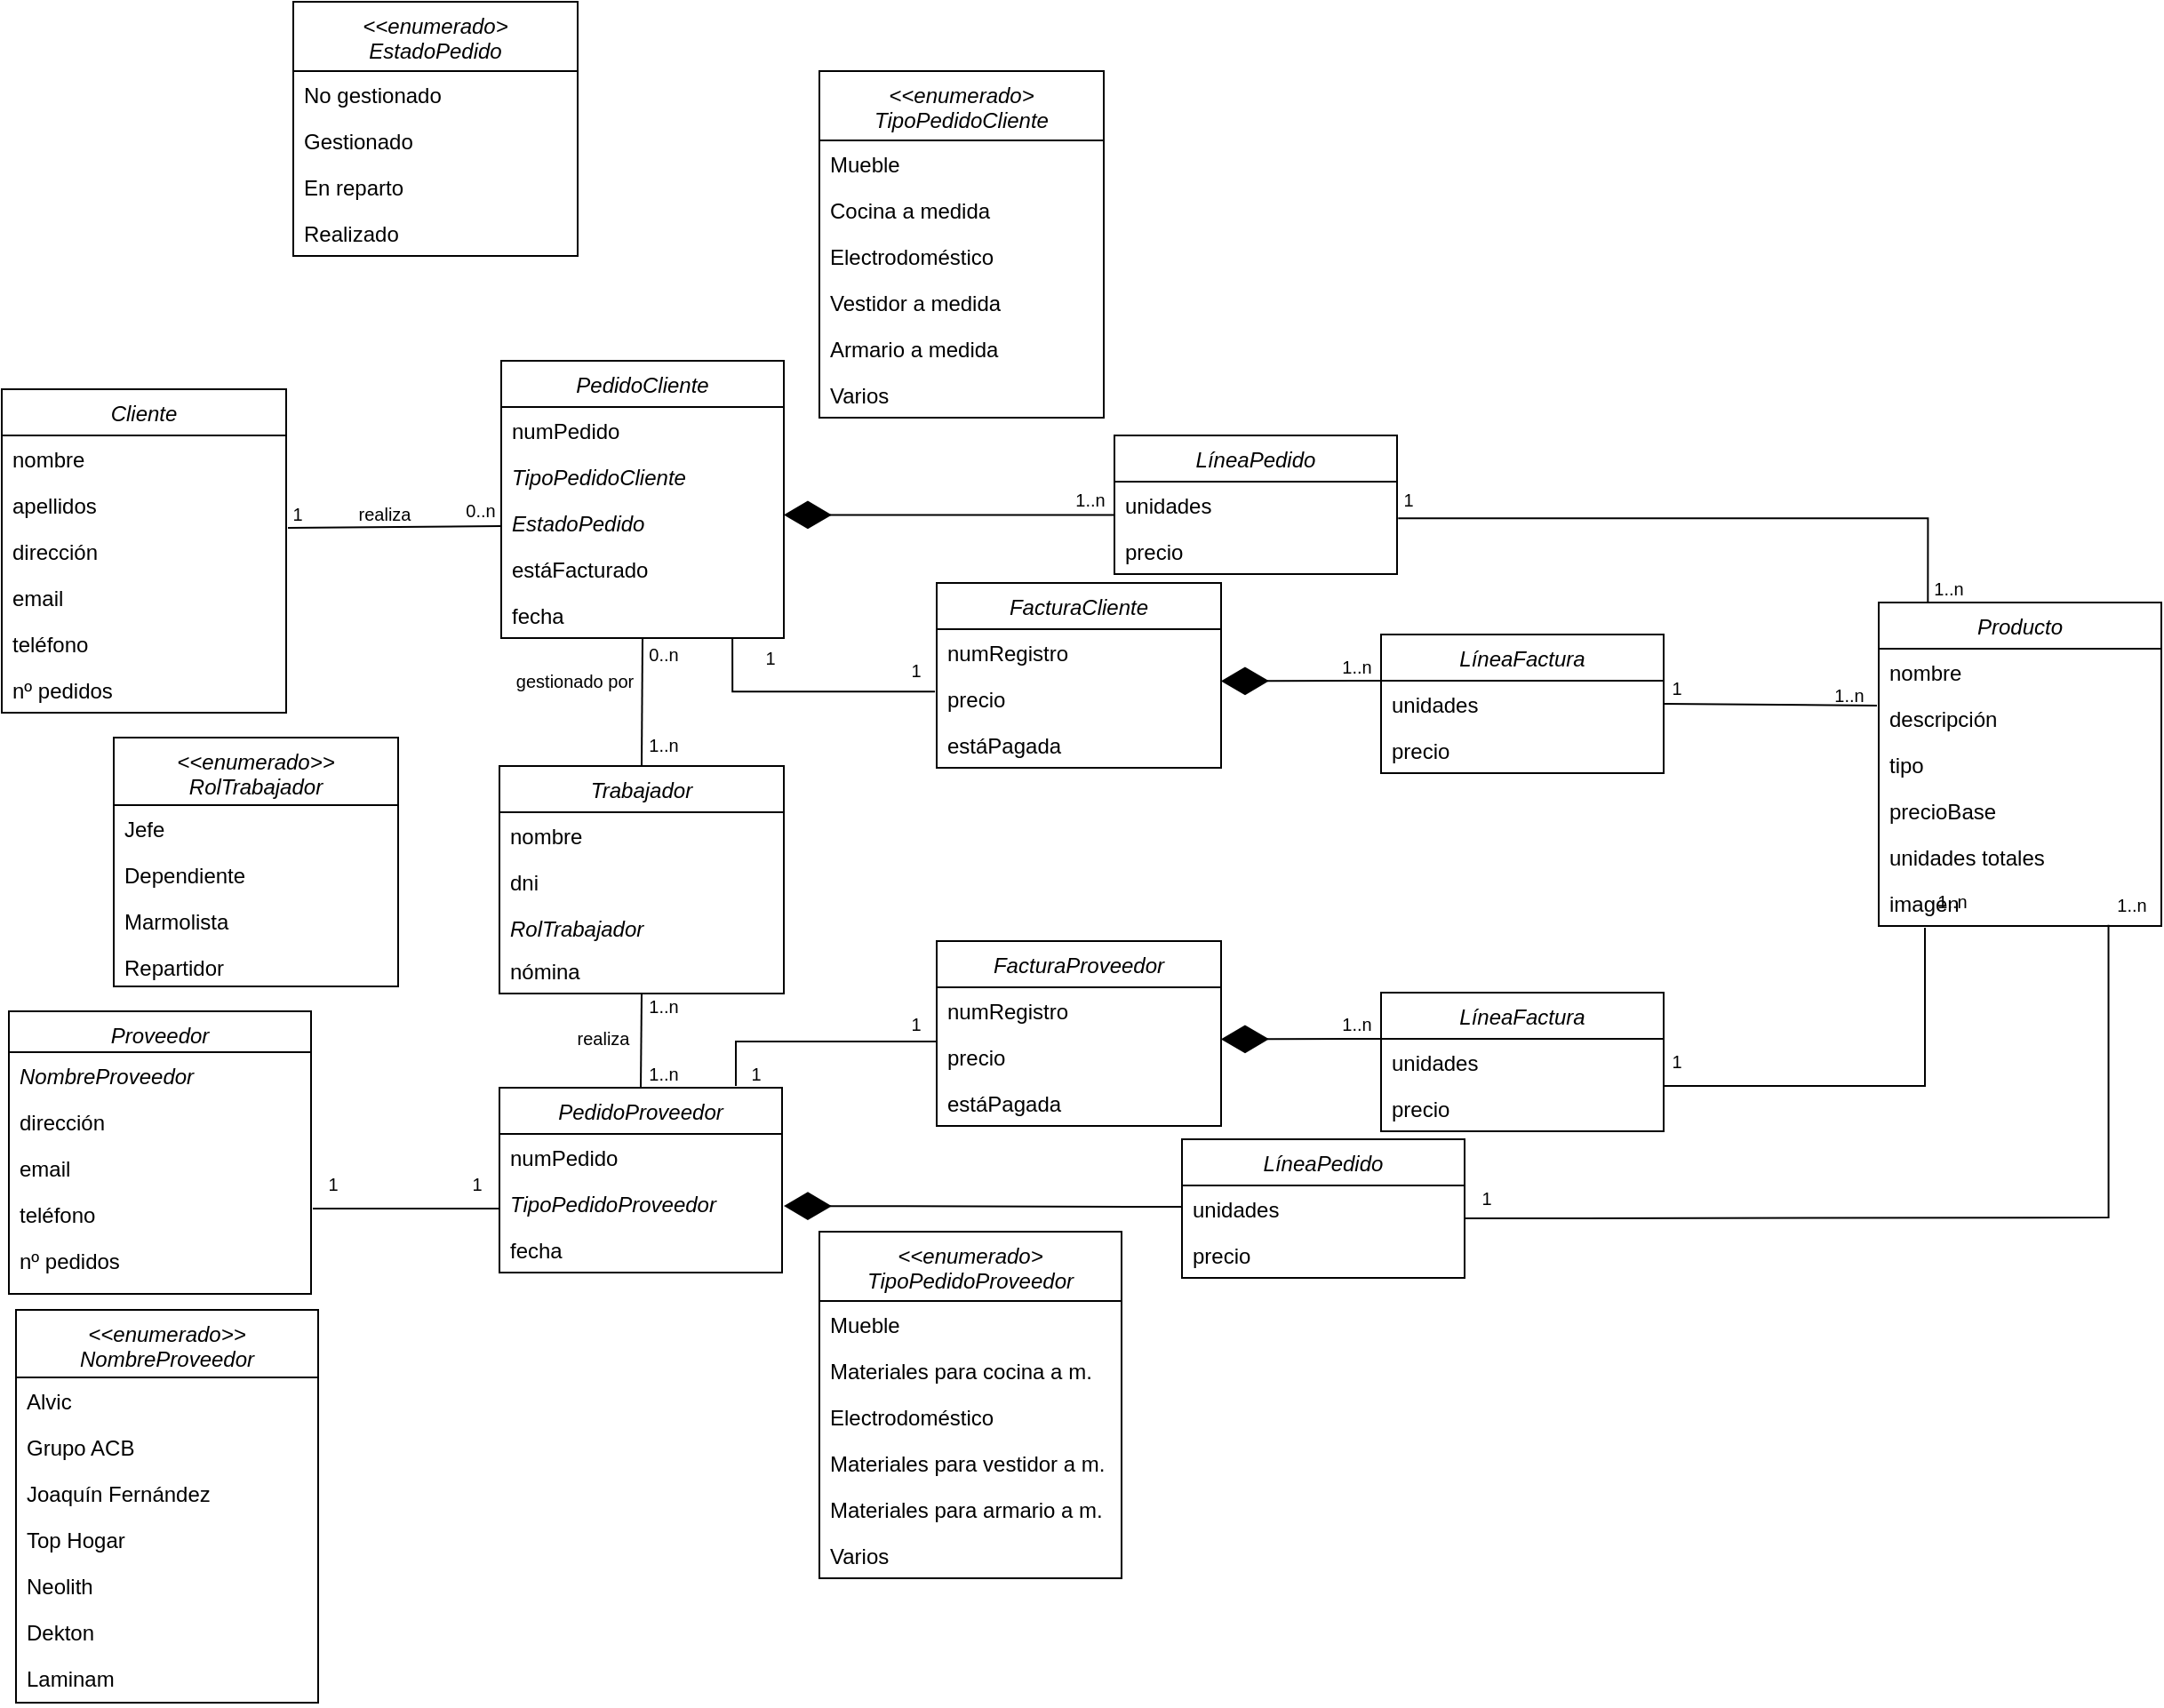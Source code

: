 <mxfile version="24.8.9">
  <diagram id="C5RBs43oDa-KdzZeNtuy" name="Page-1">
    <mxGraphModel dx="797" dy="457" grid="0" gridSize="10" guides="1" tooltips="1" connect="1" arrows="1" fold="1" page="1" pageScale="1" pageWidth="2339" pageHeight="3300" math="0" shadow="0">
      <root>
        <mxCell id="WIyWlLk6GJQsqaUBKTNV-0" />
        <mxCell id="WIyWlLk6GJQsqaUBKTNV-1" parent="WIyWlLk6GJQsqaUBKTNV-0" />
        <mxCell id="Zc7LtvLAhaPvfA3Tac1Y-100" value="Cliente" style="swimlane;fontStyle=2;align=center;verticalAlign=top;childLayout=stackLayout;horizontal=1;startSize=26;horizontalStack=0;resizeParent=1;resizeLast=0;collapsible=1;marginBottom=0;rounded=0;shadow=0;strokeWidth=1;" parent="WIyWlLk6GJQsqaUBKTNV-1" vertex="1">
          <mxGeometry x="114" y="1369" width="160" height="182" as="geometry">
            <mxRectangle x="230" y="140" width="160" height="26" as="alternateBounds" />
          </mxGeometry>
        </mxCell>
        <mxCell id="Zc7LtvLAhaPvfA3Tac1Y-101" value="nombre" style="text;align=left;verticalAlign=top;spacingLeft=4;spacingRight=4;overflow=hidden;rotatable=0;points=[[0,0.5],[1,0.5]];portConstraint=eastwest;" parent="Zc7LtvLAhaPvfA3Tac1Y-100" vertex="1">
          <mxGeometry y="26" width="160" height="26" as="geometry" />
        </mxCell>
        <mxCell id="Zc7LtvLAhaPvfA3Tac1Y-157" value="apellidos" style="text;align=left;verticalAlign=top;spacingLeft=4;spacingRight=4;overflow=hidden;rotatable=0;points=[[0,0.5],[1,0.5]];portConstraint=eastwest;" parent="Zc7LtvLAhaPvfA3Tac1Y-100" vertex="1">
          <mxGeometry y="52" width="160" height="26" as="geometry" />
        </mxCell>
        <mxCell id="Zc7LtvLAhaPvfA3Tac1Y-145" value="dirección" style="text;align=left;verticalAlign=top;spacingLeft=4;spacingRight=4;overflow=hidden;rotatable=0;points=[[0,0.5],[1,0.5]];portConstraint=eastwest;rounded=0;shadow=0;html=0;" parent="Zc7LtvLAhaPvfA3Tac1Y-100" vertex="1">
          <mxGeometry y="78" width="160" height="26" as="geometry" />
        </mxCell>
        <mxCell id="Zc7LtvLAhaPvfA3Tac1Y-103" value="email" style="text;align=left;verticalAlign=top;spacingLeft=4;spacingRight=4;overflow=hidden;rotatable=0;points=[[0,0.5],[1,0.5]];portConstraint=eastwest;rounded=0;shadow=0;html=0;" parent="Zc7LtvLAhaPvfA3Tac1Y-100" vertex="1">
          <mxGeometry y="104" width="160" height="26" as="geometry" />
        </mxCell>
        <mxCell id="Zc7LtvLAhaPvfA3Tac1Y-102" value="teléfono" style="text;align=left;verticalAlign=top;spacingLeft=4;spacingRight=4;overflow=hidden;rotatable=0;points=[[0,0.5],[1,0.5]];portConstraint=eastwest;rounded=0;shadow=0;html=0;" parent="Zc7LtvLAhaPvfA3Tac1Y-100" vertex="1">
          <mxGeometry y="130" width="160" height="26" as="geometry" />
        </mxCell>
        <mxCell id="METaZIMqNED_As81fcRy-9" value="nº pedidos&#xa;" style="text;align=left;verticalAlign=top;spacingLeft=4;spacingRight=4;overflow=hidden;rotatable=0;points=[[0,0.5],[1,0.5]];portConstraint=eastwest;rounded=0;shadow=0;html=0;" parent="Zc7LtvLAhaPvfA3Tac1Y-100" vertex="1">
          <mxGeometry y="156" width="160" height="26" as="geometry" />
        </mxCell>
        <mxCell id="Zc7LtvLAhaPvfA3Tac1Y-105" value="PedidoCliente" style="swimlane;fontStyle=2;align=center;verticalAlign=top;childLayout=stackLayout;horizontal=1;startSize=26;horizontalStack=0;resizeParent=1;resizeLast=0;collapsible=1;marginBottom=0;rounded=0;shadow=0;strokeWidth=1;" parent="WIyWlLk6GJQsqaUBKTNV-1" vertex="1">
          <mxGeometry x="395" y="1353" width="159" height="156" as="geometry">
            <mxRectangle x="230" y="140" width="160" height="26" as="alternateBounds" />
          </mxGeometry>
        </mxCell>
        <mxCell id="Zc7LtvLAhaPvfA3Tac1Y-106" value="numPedido" style="text;align=left;verticalAlign=top;spacingLeft=4;spacingRight=4;overflow=hidden;rotatable=0;points=[[0,0.5],[1,0.5]];portConstraint=eastwest;" parent="Zc7LtvLAhaPvfA3Tac1Y-105" vertex="1">
          <mxGeometry y="26" width="159" height="26" as="geometry" />
        </mxCell>
        <mxCell id="Zc7LtvLAhaPvfA3Tac1Y-107" value="TipoPedidoCliente" style="text;align=left;verticalAlign=top;spacingLeft=4;spacingRight=4;overflow=hidden;rotatable=0;points=[[0,0.5],[1,0.5]];portConstraint=eastwest;rounded=0;shadow=0;html=0;fontStyle=2" parent="Zc7LtvLAhaPvfA3Tac1Y-105" vertex="1">
          <mxGeometry y="52" width="159" height="26" as="geometry" />
        </mxCell>
        <mxCell id="fRsCHCYjM_4Jk4KL_tvU-51" value="EstadoPedido" style="text;align=left;verticalAlign=top;spacingLeft=4;spacingRight=4;overflow=hidden;rotatable=0;points=[[0,0.5],[1,0.5]];portConstraint=eastwest;fontStyle=2" parent="Zc7LtvLAhaPvfA3Tac1Y-105" vertex="1">
          <mxGeometry y="78" width="159" height="26" as="geometry" />
        </mxCell>
        <mxCell id="G87mReXQm6-z_Ahk06v8-2" value="estáFacturado" style="text;align=left;verticalAlign=top;spacingLeft=4;spacingRight=4;overflow=hidden;rotatable=0;points=[[0,0.5],[1,0.5]];portConstraint=eastwest;fontStyle=0" vertex="1" parent="Zc7LtvLAhaPvfA3Tac1Y-105">
          <mxGeometry y="104" width="159" height="26" as="geometry" />
        </mxCell>
        <mxCell id="Zc7LtvLAhaPvfA3Tac1Y-108" value="fecha" style="text;align=left;verticalAlign=top;spacingLeft=4;spacingRight=4;overflow=hidden;rotatable=0;points=[[0,0.5],[1,0.5]];portConstraint=eastwest;rounded=0;shadow=0;html=0;" parent="Zc7LtvLAhaPvfA3Tac1Y-105" vertex="1">
          <mxGeometry y="130" width="159" height="26" as="geometry" />
        </mxCell>
        <mxCell id="Zc7LtvLAhaPvfA3Tac1Y-111" value="&lt;font style=&quot;font-size: 10px;&quot;&gt;1&lt;/font&gt;" style="text;html=1;align=center;verticalAlign=middle;resizable=0;points=[];autosize=1;strokeColor=none;fillColor=none;fontSize=16;" parent="WIyWlLk6GJQsqaUBKTNV-1" vertex="1">
          <mxGeometry x="268" y="1421" width="24" height="31" as="geometry" />
        </mxCell>
        <mxCell id="Zc7LtvLAhaPvfA3Tac1Y-113" value="&lt;font style=&quot;font-size: 10px;&quot;&gt;realiza&lt;/font&gt;" style="text;html=1;align=center;verticalAlign=middle;resizable=0;points=[];autosize=1;strokeColor=none;fillColor=none;fontSize=16;" parent="WIyWlLk6GJQsqaUBKTNV-1" vertex="1">
          <mxGeometry x="305" y="1421" width="47" height="31" as="geometry" />
        </mxCell>
        <mxCell id="Zc7LtvLAhaPvfA3Tac1Y-116" value="Trabajador" style="swimlane;fontStyle=2;align=center;verticalAlign=top;childLayout=stackLayout;horizontal=1;startSize=26;horizontalStack=0;resizeParent=1;resizeLast=0;collapsible=1;marginBottom=0;rounded=0;shadow=0;strokeWidth=1;" parent="WIyWlLk6GJQsqaUBKTNV-1" vertex="1">
          <mxGeometry x="394" y="1581" width="160" height="128" as="geometry">
            <mxRectangle x="230" y="140" width="160" height="26" as="alternateBounds" />
          </mxGeometry>
        </mxCell>
        <mxCell id="Zc7LtvLAhaPvfA3Tac1Y-174" value="nombre" style="text;align=left;verticalAlign=top;spacingLeft=4;spacingRight=4;overflow=hidden;rotatable=0;points=[[0,0.5],[1,0.5]];portConstraint=eastwest;rounded=0;shadow=0;html=0;" parent="Zc7LtvLAhaPvfA3Tac1Y-116" vertex="1">
          <mxGeometry y="26" width="160" height="26" as="geometry" />
        </mxCell>
        <mxCell id="Zc7LtvLAhaPvfA3Tac1Y-173" value="dni" style="text;align=left;verticalAlign=top;spacingLeft=4;spacingRight=4;overflow=hidden;rotatable=0;points=[[0,0.5],[1,0.5]];portConstraint=eastwest;rounded=0;shadow=0;html=0;" parent="Zc7LtvLAhaPvfA3Tac1Y-116" vertex="1">
          <mxGeometry y="52" width="160" height="26" as="geometry" />
        </mxCell>
        <mxCell id="Zc7LtvLAhaPvfA3Tac1Y-117" value="RolTrabajador" style="text;align=left;verticalAlign=top;spacingLeft=4;spacingRight=4;overflow=hidden;rotatable=0;points=[[0,0.5],[1,0.5]];portConstraint=eastwest;fontStyle=2" parent="Zc7LtvLAhaPvfA3Tac1Y-116" vertex="1">
          <mxGeometry y="78" width="160" height="24" as="geometry" />
        </mxCell>
        <mxCell id="Zc7LtvLAhaPvfA3Tac1Y-172" value="nómina" style="text;align=left;verticalAlign=top;spacingLeft=4;spacingRight=4;overflow=hidden;rotatable=0;points=[[0,0.5],[1,0.5]];portConstraint=eastwest;rounded=0;shadow=0;html=0;" parent="Zc7LtvLAhaPvfA3Tac1Y-116" vertex="1">
          <mxGeometry y="102" width="160" height="26" as="geometry" />
        </mxCell>
        <mxCell id="Zc7LtvLAhaPvfA3Tac1Y-122" value="0..n" style="text;html=1;align=center;verticalAlign=middle;resizable=0;points=[];autosize=1;strokeColor=none;fillColor=none;fontSize=10;" parent="WIyWlLk6GJQsqaUBKTNV-1" vertex="1">
          <mxGeometry x="468" y="1505.5" width="35" height="24" as="geometry" />
        </mxCell>
        <mxCell id="Zc7LtvLAhaPvfA3Tac1Y-123" value="&lt;font style=&quot;font-size: 10px;&quot;&gt;1..n&lt;/font&gt;" style="text;html=1;align=center;verticalAlign=middle;resizable=0;points=[];autosize=1;strokeColor=none;fillColor=none;fontSize=16;" parent="WIyWlLk6GJQsqaUBKTNV-1" vertex="1">
          <mxGeometry x="468" y="1551" width="35" height="31" as="geometry" />
        </mxCell>
        <mxCell id="Zc7LtvLAhaPvfA3Tac1Y-125" value="&lt;font style=&quot;font-size: 10px;&quot;&gt;gestionado por&lt;/font&gt;" style="text;html=1;align=center;verticalAlign=middle;resizable=0;points=[];autosize=1;strokeColor=none;fillColor=none;fontSize=16;" parent="WIyWlLk6GJQsqaUBKTNV-1" vertex="1">
          <mxGeometry x="394" y="1515" width="84" height="31" as="geometry" />
        </mxCell>
        <mxCell id="Zc7LtvLAhaPvfA3Tac1Y-128" value="FacturaCliente" style="swimlane;fontStyle=2;align=center;verticalAlign=top;childLayout=stackLayout;horizontal=1;startSize=26;horizontalStack=0;resizeParent=1;resizeLast=0;collapsible=1;marginBottom=0;rounded=0;shadow=0;strokeWidth=1;" parent="WIyWlLk6GJQsqaUBKTNV-1" vertex="1">
          <mxGeometry x="640" y="1478" width="160" height="104" as="geometry">
            <mxRectangle x="230" y="140" width="160" height="26" as="alternateBounds" />
          </mxGeometry>
        </mxCell>
        <mxCell id="Zc7LtvLAhaPvfA3Tac1Y-129" value="numRegistro" style="text;align=left;verticalAlign=top;spacingLeft=4;spacingRight=4;overflow=hidden;rotatable=0;points=[[0,0.5],[1,0.5]];portConstraint=eastwest;" parent="Zc7LtvLAhaPvfA3Tac1Y-128" vertex="1">
          <mxGeometry y="26" width="160" height="26" as="geometry" />
        </mxCell>
        <mxCell id="Zc7LtvLAhaPvfA3Tac1Y-131" value="precio" style="text;align=left;verticalAlign=top;spacingLeft=4;spacingRight=4;overflow=hidden;rotatable=0;points=[[0,0.5],[1,0.5]];portConstraint=eastwest;rounded=0;shadow=0;html=0;" parent="Zc7LtvLAhaPvfA3Tac1Y-128" vertex="1">
          <mxGeometry y="52" width="160" height="26" as="geometry" />
        </mxCell>
        <mxCell id="Zc7LtvLAhaPvfA3Tac1Y-147" value="estáPagada" style="text;align=left;verticalAlign=top;spacingLeft=4;spacingRight=4;overflow=hidden;rotatable=0;points=[[0,0.5],[1,0.5]];portConstraint=eastwest;rounded=0;shadow=0;html=0;" parent="Zc7LtvLAhaPvfA3Tac1Y-128" vertex="1">
          <mxGeometry y="78" width="160" height="26" as="geometry" />
        </mxCell>
        <mxCell id="Zc7LtvLAhaPvfA3Tac1Y-134" value="&lt;&lt;enumerado&gt;&#xa;TipoPedidoCliente" style="swimlane;fontStyle=2;align=center;verticalAlign=top;childLayout=stackLayout;horizontal=1;startSize=39;horizontalStack=0;resizeParent=1;resizeLast=0;collapsible=1;marginBottom=0;rounded=0;shadow=0;strokeWidth=1;" parent="WIyWlLk6GJQsqaUBKTNV-1" vertex="1">
          <mxGeometry x="574" y="1190" width="160" height="195" as="geometry">
            <mxRectangle x="230" y="140" width="160" height="26" as="alternateBounds" />
          </mxGeometry>
        </mxCell>
        <mxCell id="Zc7LtvLAhaPvfA3Tac1Y-135" value="Mueble" style="text;align=left;verticalAlign=top;spacingLeft=4;spacingRight=4;overflow=hidden;rotatable=0;points=[[0,0.5],[1,0.5]];portConstraint=eastwest;" parent="Zc7LtvLAhaPvfA3Tac1Y-134" vertex="1">
          <mxGeometry y="39" width="160" height="26" as="geometry" />
        </mxCell>
        <mxCell id="Zc7LtvLAhaPvfA3Tac1Y-136" value="Cocina a medida" style="text;align=left;verticalAlign=top;spacingLeft=4;spacingRight=4;overflow=hidden;rotatable=0;points=[[0,0.5],[1,0.5]];portConstraint=eastwest;rounded=0;shadow=0;html=0;" parent="Zc7LtvLAhaPvfA3Tac1Y-134" vertex="1">
          <mxGeometry y="65" width="160" height="26" as="geometry" />
        </mxCell>
        <mxCell id="Zc7LtvLAhaPvfA3Tac1Y-137" value="Electrodoméstico" style="text;align=left;verticalAlign=top;spacingLeft=4;spacingRight=4;overflow=hidden;rotatable=0;points=[[0,0.5],[1,0.5]];portConstraint=eastwest;rounded=0;shadow=0;html=0;" parent="Zc7LtvLAhaPvfA3Tac1Y-134" vertex="1">
          <mxGeometry y="91" width="160" height="26" as="geometry" />
        </mxCell>
        <mxCell id="Zc7LtvLAhaPvfA3Tac1Y-144" value="Vestidor a medida" style="text;align=left;verticalAlign=top;spacingLeft=4;spacingRight=4;overflow=hidden;rotatable=0;points=[[0,0.5],[1,0.5]];portConstraint=eastwest;rounded=0;shadow=0;html=0;" parent="Zc7LtvLAhaPvfA3Tac1Y-134" vertex="1">
          <mxGeometry y="117" width="160" height="26" as="geometry" />
        </mxCell>
        <mxCell id="METaZIMqNED_As81fcRy-10" value="Armario a medida" style="text;align=left;verticalAlign=top;spacingLeft=4;spacingRight=4;overflow=hidden;rotatable=0;points=[[0,0.5],[1,0.5]];portConstraint=eastwest;rounded=0;shadow=0;html=0;" parent="Zc7LtvLAhaPvfA3Tac1Y-134" vertex="1">
          <mxGeometry y="143" width="160" height="26" as="geometry" />
        </mxCell>
        <mxCell id="METaZIMqNED_As81fcRy-11" value="Varios" style="text;align=left;verticalAlign=top;spacingLeft=4;spacingRight=4;overflow=hidden;rotatable=0;points=[[0,0.5],[1,0.5]];portConstraint=eastwest;rounded=0;shadow=0;html=0;" parent="Zc7LtvLAhaPvfA3Tac1Y-134" vertex="1">
          <mxGeometry y="169" width="160" height="26" as="geometry" />
        </mxCell>
        <mxCell id="Zc7LtvLAhaPvfA3Tac1Y-148" value="" style="endArrow=none;html=1;rounded=0;fontSize=12;startSize=8;endSize=8;curved=1;entryX=0.915;entryY=0.895;entryDx=0;entryDy=0;entryPerimeter=0;" parent="WIyWlLk6GJQsqaUBKTNV-1" edge="1">
          <mxGeometry width="50" height="50" relative="1" as="geometry">
            <mxPoint x="275" y="1447" as="sourcePoint" />
            <mxPoint x="395.025" y="1445.98" as="targetPoint" />
          </mxGeometry>
        </mxCell>
        <mxCell id="Zc7LtvLAhaPvfA3Tac1Y-150" value="" style="endArrow=none;html=1;rounded=0;fontSize=12;startSize=8;endSize=8;curved=1;entryX=0.5;entryY=1;entryDx=0;entryDy=0;exitX=0.5;exitY=0;exitDx=0;exitDy=0;" parent="WIyWlLk6GJQsqaUBKTNV-1" source="Zc7LtvLAhaPvfA3Tac1Y-116" target="Zc7LtvLAhaPvfA3Tac1Y-105" edge="1">
          <mxGeometry width="50" height="50" relative="1" as="geometry">
            <mxPoint x="397" y="1551" as="sourcePoint" />
            <mxPoint x="457" y="1507" as="targetPoint" />
          </mxGeometry>
        </mxCell>
        <mxCell id="Zc7LtvLAhaPvfA3Tac1Y-151" value="" style="endArrow=diamondThin;endFill=1;endSize=24;html=1;rounded=0;fontSize=12;curved=1;" parent="WIyWlLk6GJQsqaUBKTNV-1" edge="1">
          <mxGeometry width="160" relative="1" as="geometry">
            <mxPoint x="740" y="1439.69" as="sourcePoint" />
            <mxPoint x="554" y="1439.69" as="targetPoint" />
          </mxGeometry>
        </mxCell>
        <mxCell id="Zc7LtvLAhaPvfA3Tac1Y-152" value="LíneaPedido" style="swimlane;fontStyle=2;align=center;verticalAlign=top;childLayout=stackLayout;horizontal=1;startSize=26;horizontalStack=0;resizeParent=1;resizeLast=0;collapsible=1;marginBottom=0;rounded=0;shadow=0;strokeWidth=1;" parent="WIyWlLk6GJQsqaUBKTNV-1" vertex="1">
          <mxGeometry x="740" y="1395" width="159" height="78" as="geometry">
            <mxRectangle x="230" y="140" width="160" height="26" as="alternateBounds" />
          </mxGeometry>
        </mxCell>
        <mxCell id="Zc7LtvLAhaPvfA3Tac1Y-153" value="unidades" style="text;align=left;verticalAlign=top;spacingLeft=4;spacingRight=4;overflow=hidden;rotatable=0;points=[[0,0.5],[1,0.5]];portConstraint=eastwest;" parent="Zc7LtvLAhaPvfA3Tac1Y-152" vertex="1">
          <mxGeometry y="26" width="159" height="26" as="geometry" />
        </mxCell>
        <mxCell id="Zc7LtvLAhaPvfA3Tac1Y-187" value="precio" style="text;align=left;verticalAlign=top;spacingLeft=4;spacingRight=4;overflow=hidden;rotatable=0;points=[[0,0.5],[1,0.5]];portConstraint=eastwest;" parent="Zc7LtvLAhaPvfA3Tac1Y-152" vertex="1">
          <mxGeometry y="52" width="159" height="26" as="geometry" />
        </mxCell>
        <mxCell id="Zc7LtvLAhaPvfA3Tac1Y-156" value="&lt;font style=&quot;font-size: 10px;&quot;&gt;1..n&lt;/font&gt;" style="text;html=1;align=center;verticalAlign=middle;resizable=0;points=[];autosize=1;strokeColor=none;fillColor=none;fontSize=16;" parent="WIyWlLk6GJQsqaUBKTNV-1" vertex="1">
          <mxGeometry x="708" y="1413.5" width="35" height="31" as="geometry" />
        </mxCell>
        <mxCell id="Zc7LtvLAhaPvfA3Tac1Y-158" value="" style="endArrow=diamondThin;endFill=1;endSize=24;html=1;rounded=0;fontSize=12;curved=1;" parent="WIyWlLk6GJQsqaUBKTNV-1" edge="1">
          <mxGeometry width="160" relative="1" as="geometry">
            <mxPoint x="890" y="1533" as="sourcePoint" />
            <mxPoint x="800" y="1533.19" as="targetPoint" />
          </mxGeometry>
        </mxCell>
        <mxCell id="Zc7LtvLAhaPvfA3Tac1Y-159" value="LíneaFactura" style="swimlane;fontStyle=2;align=center;verticalAlign=top;childLayout=stackLayout;horizontal=1;startSize=26;horizontalStack=0;resizeParent=1;resizeLast=0;collapsible=1;marginBottom=0;rounded=0;shadow=0;strokeWidth=1;" parent="WIyWlLk6GJQsqaUBKTNV-1" vertex="1">
          <mxGeometry x="890" y="1507" width="159" height="78" as="geometry">
            <mxRectangle x="230" y="140" width="160" height="26" as="alternateBounds" />
          </mxGeometry>
        </mxCell>
        <mxCell id="Zc7LtvLAhaPvfA3Tac1Y-160" value="unidades" style="text;align=left;verticalAlign=top;spacingLeft=4;spacingRight=4;overflow=hidden;rotatable=0;points=[[0,0.5],[1,0.5]];portConstraint=eastwest;" parent="Zc7LtvLAhaPvfA3Tac1Y-159" vertex="1">
          <mxGeometry y="26" width="159" height="26" as="geometry" />
        </mxCell>
        <mxCell id="METaZIMqNED_As81fcRy-13" value="precio" style="text;align=left;verticalAlign=top;spacingLeft=4;spacingRight=4;overflow=hidden;rotatable=0;points=[[0,0.5],[1,0.5]];portConstraint=eastwest;" parent="Zc7LtvLAhaPvfA3Tac1Y-159" vertex="1">
          <mxGeometry y="52" width="159" height="26" as="geometry" />
        </mxCell>
        <mxCell id="Zc7LtvLAhaPvfA3Tac1Y-161" value="&lt;font style=&quot;font-size: 10px;&quot;&gt;1..n&lt;/font&gt;" style="text;html=1;align=center;verticalAlign=middle;resizable=0;points=[];autosize=1;strokeColor=none;fillColor=none;fontSize=16;" parent="WIyWlLk6GJQsqaUBKTNV-1" vertex="1">
          <mxGeometry x="858" y="1507" width="35" height="31" as="geometry" />
        </mxCell>
        <mxCell id="Zc7LtvLAhaPvfA3Tac1Y-167" value="Proveedor" style="swimlane;fontStyle=2;align=center;verticalAlign=top;childLayout=stackLayout;horizontal=1;startSize=23;horizontalStack=0;resizeParent=1;resizeLast=0;collapsible=1;marginBottom=0;rounded=0;shadow=0;strokeWidth=1;" parent="WIyWlLk6GJQsqaUBKTNV-1" vertex="1">
          <mxGeometry x="118" y="1719" width="170" height="159" as="geometry">
            <mxRectangle x="230" y="140" width="160" height="26" as="alternateBounds" />
          </mxGeometry>
        </mxCell>
        <mxCell id="fRsCHCYjM_4Jk4KL_tvU-44" value="NombreProveedor" style="text;align=left;verticalAlign=top;spacingLeft=4;spacingRight=4;overflow=hidden;rotatable=0;points=[[0,0.5],[1,0.5]];portConstraint=eastwest;fontStyle=2" parent="Zc7LtvLAhaPvfA3Tac1Y-167" vertex="1">
          <mxGeometry y="23" width="170" height="26" as="geometry" />
        </mxCell>
        <mxCell id="Zc7LtvLAhaPvfA3Tac1Y-168" value="dirección" style="text;align=left;verticalAlign=top;spacingLeft=4;spacingRight=4;overflow=hidden;rotatable=0;points=[[0,0.5],[1,0.5]];portConstraint=eastwest;" parent="Zc7LtvLAhaPvfA3Tac1Y-167" vertex="1">
          <mxGeometry y="49" width="170" height="26" as="geometry" />
        </mxCell>
        <mxCell id="METaZIMqNED_As81fcRy-21" value="email" style="text;align=left;verticalAlign=top;spacingLeft=4;spacingRight=4;overflow=hidden;rotatable=0;points=[[0,0.5],[1,0.5]];portConstraint=eastwest;" parent="Zc7LtvLAhaPvfA3Tac1Y-167" vertex="1">
          <mxGeometry y="75" width="170" height="26" as="geometry" />
        </mxCell>
        <mxCell id="Zc7LtvLAhaPvfA3Tac1Y-169" value="teléfono" style="text;align=left;verticalAlign=top;spacingLeft=4;spacingRight=4;overflow=hidden;rotatable=0;points=[[0,0.5],[1,0.5]];portConstraint=eastwest;rounded=0;shadow=0;html=0;" parent="Zc7LtvLAhaPvfA3Tac1Y-167" vertex="1">
          <mxGeometry y="101" width="170" height="26" as="geometry" />
        </mxCell>
        <mxCell id="METaZIMqNED_As81fcRy-22" value="nº pedidos" style="text;align=left;verticalAlign=top;spacingLeft=4;spacingRight=4;overflow=hidden;rotatable=0;points=[[0,0.5],[1,0.5]];portConstraint=eastwest;rounded=0;shadow=0;html=0;" parent="Zc7LtvLAhaPvfA3Tac1Y-167" vertex="1">
          <mxGeometry y="127" width="170" height="26" as="geometry" />
        </mxCell>
        <mxCell id="Zc7LtvLAhaPvfA3Tac1Y-177" value="&lt;font style=&quot;font-size: 10px;&quot;&gt;1..n&lt;/font&gt;" style="text;html=1;align=center;verticalAlign=middle;resizable=0;points=[];autosize=1;strokeColor=none;fillColor=none;fontSize=16;" parent="WIyWlLk6GJQsqaUBKTNV-1" vertex="1">
          <mxGeometry x="468" y="1698" width="35" height="31" as="geometry" />
        </mxCell>
        <mxCell id="Zc7LtvLAhaPvfA3Tac1Y-178" value="&lt;span style=&quot;font-size: 10px;&quot;&gt;1..n&lt;/span&gt;" style="text;html=1;align=center;verticalAlign=middle;resizable=0;points=[];autosize=1;strokeColor=none;fillColor=none;fontSize=16;" parent="WIyWlLk6GJQsqaUBKTNV-1" vertex="1">
          <mxGeometry x="468" y="1736" width="35" height="31" as="geometry" />
        </mxCell>
        <mxCell id="Zc7LtvLAhaPvfA3Tac1Y-197" value="PedidoProveedor" style="swimlane;fontStyle=2;align=center;verticalAlign=top;childLayout=stackLayout;horizontal=1;startSize=26;horizontalStack=0;resizeParent=1;resizeLast=0;collapsible=1;marginBottom=0;rounded=0;shadow=0;strokeWidth=1;" parent="WIyWlLk6GJQsqaUBKTNV-1" vertex="1">
          <mxGeometry x="394" y="1762" width="159" height="104" as="geometry">
            <mxRectangle x="230" y="140" width="160" height="26" as="alternateBounds" />
          </mxGeometry>
        </mxCell>
        <mxCell id="Zc7LtvLAhaPvfA3Tac1Y-198" value="numPedido" style="text;align=left;verticalAlign=top;spacingLeft=4;spacingRight=4;overflow=hidden;rotatable=0;points=[[0,0.5],[1,0.5]];portConstraint=eastwest;" parent="Zc7LtvLAhaPvfA3Tac1Y-197" vertex="1">
          <mxGeometry y="26" width="159" height="26" as="geometry" />
        </mxCell>
        <mxCell id="Zc7LtvLAhaPvfA3Tac1Y-199" value="TipoPedidoProveedor" style="text;align=left;verticalAlign=top;spacingLeft=4;spacingRight=4;overflow=hidden;rotatable=0;points=[[0,0.5],[1,0.5]];portConstraint=eastwest;rounded=0;shadow=0;html=0;fontStyle=2" parent="Zc7LtvLAhaPvfA3Tac1Y-197" vertex="1">
          <mxGeometry y="52" width="159" height="26" as="geometry" />
        </mxCell>
        <mxCell id="Zc7LtvLAhaPvfA3Tac1Y-200" value="fecha" style="text;align=left;verticalAlign=top;spacingLeft=4;spacingRight=4;overflow=hidden;rotatable=0;points=[[0,0.5],[1,0.5]];portConstraint=eastwest;rounded=0;shadow=0;html=0;" parent="Zc7LtvLAhaPvfA3Tac1Y-197" vertex="1">
          <mxGeometry y="78" width="159" height="26" as="geometry" />
        </mxCell>
        <mxCell id="Zc7LtvLAhaPvfA3Tac1Y-201" value="" style="endArrow=none;html=1;rounded=0;fontSize=12;startSize=8;endSize=8;curved=1;entryX=0.5;entryY=1;entryDx=0;entryDy=0;exitX=0.5;exitY=0;exitDx=0;exitDy=0;" parent="WIyWlLk6GJQsqaUBKTNV-1" source="Zc7LtvLAhaPvfA3Tac1Y-197" target="Zc7LtvLAhaPvfA3Tac1Y-116" edge="1">
          <mxGeometry width="50" height="50" relative="1" as="geometry">
            <mxPoint x="343" y="1781" as="sourcePoint" />
            <mxPoint x="446" y="1720" as="targetPoint" />
          </mxGeometry>
        </mxCell>
        <mxCell id="Zc7LtvLAhaPvfA3Tac1Y-203" value="&lt;font style=&quot;font-size: 10px;&quot;&gt;realiza&lt;/font&gt;" style="text;html=1;align=center;verticalAlign=middle;resizable=0;points=[];autosize=1;strokeColor=none;fillColor=none;fontSize=16;" parent="WIyWlLk6GJQsqaUBKTNV-1" vertex="1">
          <mxGeometry x="428" y="1716" width="47" height="31" as="geometry" />
        </mxCell>
        <mxCell id="Zc7LtvLAhaPvfA3Tac1Y-205" value="FacturaProveedor" style="swimlane;fontStyle=2;align=center;verticalAlign=top;childLayout=stackLayout;horizontal=1;startSize=26;horizontalStack=0;resizeParent=1;resizeLast=0;collapsible=1;marginBottom=0;rounded=0;shadow=0;strokeWidth=1;" parent="WIyWlLk6GJQsqaUBKTNV-1" vertex="1">
          <mxGeometry x="640" y="1679.5" width="160" height="104" as="geometry">
            <mxRectangle x="230" y="140" width="160" height="26" as="alternateBounds" />
          </mxGeometry>
        </mxCell>
        <mxCell id="Zc7LtvLAhaPvfA3Tac1Y-206" value="numRegistro" style="text;align=left;verticalAlign=top;spacingLeft=4;spacingRight=4;overflow=hidden;rotatable=0;points=[[0,0.5],[1,0.5]];portConstraint=eastwest;" parent="Zc7LtvLAhaPvfA3Tac1Y-205" vertex="1">
          <mxGeometry y="26" width="160" height="26" as="geometry" />
        </mxCell>
        <mxCell id="Zc7LtvLAhaPvfA3Tac1Y-207" value="precio" style="text;align=left;verticalAlign=top;spacingLeft=4;spacingRight=4;overflow=hidden;rotatable=0;points=[[0,0.5],[1,0.5]];portConstraint=eastwest;rounded=0;shadow=0;html=0;" parent="Zc7LtvLAhaPvfA3Tac1Y-205" vertex="1">
          <mxGeometry y="52" width="160" height="26" as="geometry" />
        </mxCell>
        <mxCell id="Zc7LtvLAhaPvfA3Tac1Y-208" value="estáPagada" style="text;align=left;verticalAlign=top;spacingLeft=4;spacingRight=4;overflow=hidden;rotatable=0;points=[[0,0.5],[1,0.5]];portConstraint=eastwest;rounded=0;shadow=0;html=0;" parent="Zc7LtvLAhaPvfA3Tac1Y-205" vertex="1">
          <mxGeometry y="78" width="160" height="26" as="geometry" />
        </mxCell>
        <mxCell id="Zc7LtvLAhaPvfA3Tac1Y-209" value="" style="endArrow=diamondThin;endFill=1;endSize=24;html=1;rounded=0;fontSize=12;curved=1;" parent="WIyWlLk6GJQsqaUBKTNV-1" edge="1">
          <mxGeometry width="160" relative="1" as="geometry">
            <mxPoint x="890" y="1734.5" as="sourcePoint" />
            <mxPoint x="800" y="1734.69" as="targetPoint" />
          </mxGeometry>
        </mxCell>
        <mxCell id="Zc7LtvLAhaPvfA3Tac1Y-210" value="LíneaFactura" style="swimlane;fontStyle=2;align=center;verticalAlign=top;childLayout=stackLayout;horizontal=1;startSize=26;horizontalStack=0;resizeParent=1;resizeLast=0;collapsible=1;marginBottom=0;rounded=0;shadow=0;strokeWidth=1;" parent="WIyWlLk6GJQsqaUBKTNV-1" vertex="1">
          <mxGeometry x="890" y="1708.5" width="159" height="78" as="geometry">
            <mxRectangle x="230" y="140" width="160" height="26" as="alternateBounds" />
          </mxGeometry>
        </mxCell>
        <mxCell id="Zc7LtvLAhaPvfA3Tac1Y-211" value="unidades" style="text;align=left;verticalAlign=top;spacingLeft=4;spacingRight=4;overflow=hidden;rotatable=0;points=[[0,0.5],[1,0.5]];portConstraint=eastwest;" parent="Zc7LtvLAhaPvfA3Tac1Y-210" vertex="1">
          <mxGeometry y="26" width="159" height="26" as="geometry" />
        </mxCell>
        <mxCell id="METaZIMqNED_As81fcRy-15" value="precio" style="text;align=left;verticalAlign=top;spacingLeft=4;spacingRight=4;overflow=hidden;rotatable=0;points=[[0,0.5],[1,0.5]];portConstraint=eastwest;" parent="Zc7LtvLAhaPvfA3Tac1Y-210" vertex="1">
          <mxGeometry y="52" width="159" height="26" as="geometry" />
        </mxCell>
        <mxCell id="Zc7LtvLAhaPvfA3Tac1Y-212" value="&lt;font style=&quot;font-size: 10px;&quot;&gt;1..n&lt;/font&gt;" style="text;html=1;align=center;verticalAlign=middle;resizable=0;points=[];autosize=1;strokeColor=none;fillColor=none;fontSize=16;" parent="WIyWlLk6GJQsqaUBKTNV-1" vertex="1">
          <mxGeometry x="858" y="1708.5" width="35" height="31" as="geometry" />
        </mxCell>
        <mxCell id="iuwO71ddWD2XwIWeQIZ9-0" value="Producto" style="swimlane;fontStyle=2;align=center;verticalAlign=top;childLayout=stackLayout;horizontal=1;startSize=26;horizontalStack=0;resizeParent=1;resizeLast=0;collapsible=1;marginBottom=0;rounded=0;shadow=0;strokeWidth=1;" parent="WIyWlLk6GJQsqaUBKTNV-1" vertex="1">
          <mxGeometry x="1170" y="1489" width="159" height="182" as="geometry">
            <mxRectangle x="230" y="140" width="160" height="26" as="alternateBounds" />
          </mxGeometry>
        </mxCell>
        <mxCell id="iuwO71ddWD2XwIWeQIZ9-2" value="nombre" style="text;align=left;verticalAlign=top;spacingLeft=4;spacingRight=4;overflow=hidden;rotatable=0;points=[[0,0.5],[1,0.5]];portConstraint=eastwest;" parent="iuwO71ddWD2XwIWeQIZ9-0" vertex="1">
          <mxGeometry y="26" width="159" height="26" as="geometry" />
        </mxCell>
        <mxCell id="G87mReXQm6-z_Ahk06v8-0" value="descripción" style="text;align=left;verticalAlign=top;spacingLeft=4;spacingRight=4;overflow=hidden;rotatable=0;points=[[0,0.5],[1,0.5]];portConstraint=eastwest;" vertex="1" parent="iuwO71ddWD2XwIWeQIZ9-0">
          <mxGeometry y="52" width="159" height="26" as="geometry" />
        </mxCell>
        <mxCell id="METaZIMqNED_As81fcRy-14" value="tipo" style="text;align=left;verticalAlign=top;spacingLeft=4;spacingRight=4;overflow=hidden;rotatable=0;points=[[0,0.5],[1,0.5]];portConstraint=eastwest;" parent="iuwO71ddWD2XwIWeQIZ9-0" vertex="1">
          <mxGeometry y="78" width="159" height="26" as="geometry" />
        </mxCell>
        <mxCell id="fRsCHCYjM_4Jk4KL_tvU-60" value="precioBase" style="text;align=left;verticalAlign=top;spacingLeft=4;spacingRight=4;overflow=hidden;rotatable=0;points=[[0,0.5],[1,0.5]];portConstraint=eastwest;" parent="iuwO71ddWD2XwIWeQIZ9-0" vertex="1">
          <mxGeometry y="104" width="159" height="26" as="geometry" />
        </mxCell>
        <mxCell id="METaZIMqNED_As81fcRy-16" value="unidades totales" style="text;align=left;verticalAlign=top;spacingLeft=4;spacingRight=4;overflow=hidden;rotatable=0;points=[[0,0.5],[1,0.5]];portConstraint=eastwest;" parent="iuwO71ddWD2XwIWeQIZ9-0" vertex="1">
          <mxGeometry y="130" width="159" height="26" as="geometry" />
        </mxCell>
        <mxCell id="fRsCHCYjM_4Jk4KL_tvU-61" value="imagen" style="text;align=left;verticalAlign=top;spacingLeft=4;spacingRight=4;overflow=hidden;rotatable=0;points=[[0,0.5],[1,0.5]];portConstraint=eastwest;" parent="iuwO71ddWD2XwIWeQIZ9-0" vertex="1">
          <mxGeometry y="156" width="159" height="26" as="geometry" />
        </mxCell>
        <mxCell id="iuwO71ddWD2XwIWeQIZ9-3" value="" style="endArrow=none;html=1;rounded=0;fontSize=12;startSize=8;endSize=8;curved=1;exitX=1;exitY=0.5;exitDx=0;exitDy=0;" parent="WIyWlLk6GJQsqaUBKTNV-1" source="Zc7LtvLAhaPvfA3Tac1Y-160" edge="1">
          <mxGeometry width="50" height="50" relative="1" as="geometry">
            <mxPoint x="943" y="1649" as="sourcePoint" />
            <mxPoint x="1169" y="1547" as="targetPoint" />
          </mxGeometry>
        </mxCell>
        <mxCell id="iuwO71ddWD2XwIWeQIZ9-4" value="" style="endArrow=none;html=1;rounded=0;fontSize=12;startSize=8;endSize=8;exitX=1.004;exitY=0.793;exitDx=0;exitDy=0;edgeStyle=orthogonalEdgeStyle;entryX=0.174;entryY=-0.002;entryDx=0;entryDy=0;entryPerimeter=0;exitPerimeter=0;" parent="WIyWlLk6GJQsqaUBKTNV-1" source="Zc7LtvLAhaPvfA3Tac1Y-153" target="iuwO71ddWD2XwIWeQIZ9-0" edge="1">
          <mxGeometry width="50" height="50" relative="1" as="geometry">
            <mxPoint x="1061" y="1460" as="sourcePoint" />
            <mxPoint x="1112" y="1460" as="targetPoint" />
          </mxGeometry>
        </mxCell>
        <mxCell id="iuwO71ddWD2XwIWeQIZ9-6" value="&lt;font style=&quot;font-size: 10px;&quot;&gt;1..n&lt;/font&gt;" style="text;html=1;align=center;verticalAlign=middle;resizable=0;points=[];autosize=1;strokeColor=none;fillColor=none;fontSize=16;" parent="WIyWlLk6GJQsqaUBKTNV-1" vertex="1">
          <mxGeometry x="1191" y="1463" width="35" height="31" as="geometry" />
        </mxCell>
        <mxCell id="iuwO71ddWD2XwIWeQIZ9-7" value="&lt;font style=&quot;font-size: 10px;&quot;&gt;1..n&lt;/font&gt;" style="text;html=1;align=center;verticalAlign=middle;resizable=0;points=[];autosize=1;strokeColor=none;fillColor=none;fontSize=16;" parent="WIyWlLk6GJQsqaUBKTNV-1" vertex="1">
          <mxGeometry x="1135" y="1523" width="35" height="31" as="geometry" />
        </mxCell>
        <mxCell id="iuwO71ddWD2XwIWeQIZ9-8" value="&lt;font style=&quot;font-size: 10px;&quot;&gt;1..n&lt;/font&gt;" style="text;html=1;align=center;verticalAlign=middle;resizable=0;points=[];autosize=1;strokeColor=none;fillColor=none;fontSize=16;" parent="WIyWlLk6GJQsqaUBKTNV-1" vertex="1">
          <mxGeometry x="1193" y="1639" width="35" height="31" as="geometry" />
        </mxCell>
        <mxCell id="iuwO71ddWD2XwIWeQIZ9-9" value="&lt;font style=&quot;font-size: 10px;&quot;&gt;1&lt;/font&gt;" style="text;html=1;align=center;verticalAlign=middle;resizable=0;points=[];autosize=1;strokeColor=none;fillColor=none;fontSize=16;" parent="WIyWlLk6GJQsqaUBKTNV-1" vertex="1">
          <mxGeometry x="1044" y="1729" width="24" height="31" as="geometry" />
        </mxCell>
        <mxCell id="iuwO71ddWD2XwIWeQIZ9-10" value="&lt;font style=&quot;font-size: 10px;&quot;&gt;1&lt;/font&gt;" style="text;html=1;align=center;verticalAlign=middle;resizable=0;points=[];autosize=1;strokeColor=none;fillColor=none;fontSize=16;" parent="WIyWlLk6GJQsqaUBKTNV-1" vertex="1">
          <mxGeometry x="1044" y="1519" width="24" height="31" as="geometry" />
        </mxCell>
        <mxCell id="iuwO71ddWD2XwIWeQIZ9-11" value="&lt;font style=&quot;font-size: 10px;&quot;&gt;1&lt;/font&gt;" style="text;html=1;align=center;verticalAlign=middle;resizable=0;points=[];autosize=1;strokeColor=none;fillColor=none;fontSize=16;" parent="WIyWlLk6GJQsqaUBKTNV-1" vertex="1">
          <mxGeometry x="893" y="1413.5" width="24" height="31" as="geometry" />
        </mxCell>
        <mxCell id="iuwO71ddWD2XwIWeQIZ9-12" value="" style="endArrow=none;html=1;rounded=0;fontSize=12;startSize=8;endSize=8;edgeStyle=orthogonalEdgeStyle;entryX=-0.006;entryY=0.351;entryDx=0;entryDy=0;entryPerimeter=0;exitX=0.818;exitY=0.988;exitDx=0;exitDy=0;exitPerimeter=0;" parent="WIyWlLk6GJQsqaUBKTNV-1" target="Zc7LtvLAhaPvfA3Tac1Y-131" edge="1" source="Zc7LtvLAhaPvfA3Tac1Y-108">
          <mxGeometry width="50" height="50" relative="1" as="geometry">
            <mxPoint x="526" y="1486" as="sourcePoint" />
            <mxPoint x="799.5" y="1581" as="targetPoint" />
            <Array as="points">
              <mxPoint x="525" y="1539" />
            </Array>
          </mxGeometry>
        </mxCell>
        <mxCell id="iuwO71ddWD2XwIWeQIZ9-13" value="" style="endArrow=none;html=1;rounded=0;fontSize=12;startSize=8;endSize=8;edgeStyle=orthogonalEdgeStyle;entryX=-0.006;entryY=0.351;entryDx=0;entryDy=0;entryPerimeter=0;" parent="WIyWlLk6GJQsqaUBKTNV-1" edge="1">
          <mxGeometry width="50" height="50" relative="1" as="geometry">
            <mxPoint x="527" y="1761" as="sourcePoint" />
            <mxPoint x="640" y="1736" as="targetPoint" />
            <Array as="points">
              <mxPoint x="527" y="1761" />
              <mxPoint x="527" y="1736" />
            </Array>
          </mxGeometry>
        </mxCell>
        <mxCell id="iuwO71ddWD2XwIWeQIZ9-14" value="&lt;&lt;enumerado&gt;&gt;&#xa;RolTrabajador" style="swimlane;fontStyle=2;align=center;verticalAlign=top;childLayout=stackLayout;horizontal=1;startSize=38;horizontalStack=0;resizeParent=1;resizeLast=0;collapsible=1;marginBottom=0;rounded=0;shadow=0;strokeWidth=1;" parent="WIyWlLk6GJQsqaUBKTNV-1" vertex="1">
          <mxGeometry x="177" y="1565" width="160" height="140" as="geometry">
            <mxRectangle x="230" y="140" width="160" height="26" as="alternateBounds" />
          </mxGeometry>
        </mxCell>
        <mxCell id="G87mReXQm6-z_Ahk06v8-1" value="Jefe" style="text;align=left;verticalAlign=top;spacingLeft=4;spacingRight=4;overflow=hidden;rotatable=0;points=[[0,0.5],[1,0.5]];portConstraint=eastwest;rounded=0;shadow=0;html=0;" vertex="1" parent="iuwO71ddWD2XwIWeQIZ9-14">
          <mxGeometry y="38" width="160" height="26" as="geometry" />
        </mxCell>
        <mxCell id="iuwO71ddWD2XwIWeQIZ9-15" value="Dependiente" style="text;align=left;verticalAlign=top;spacingLeft=4;spacingRight=4;overflow=hidden;rotatable=0;points=[[0,0.5],[1,0.5]];portConstraint=eastwest;rounded=0;shadow=0;html=0;" parent="iuwO71ddWD2XwIWeQIZ9-14" vertex="1">
          <mxGeometry y="64" width="160" height="26" as="geometry" />
        </mxCell>
        <mxCell id="iuwO71ddWD2XwIWeQIZ9-16" value="Marmolista" style="text;align=left;verticalAlign=top;spacingLeft=4;spacingRight=4;overflow=hidden;rotatable=0;points=[[0,0.5],[1,0.5]];portConstraint=eastwest;rounded=0;shadow=0;html=0;" parent="iuwO71ddWD2XwIWeQIZ9-14" vertex="1">
          <mxGeometry y="90" width="160" height="26" as="geometry" />
        </mxCell>
        <mxCell id="iuwO71ddWD2XwIWeQIZ9-17" value="Repartidor" style="text;align=left;verticalAlign=top;spacingLeft=4;spacingRight=4;overflow=hidden;rotatable=0;points=[[0,0.5],[1,0.5]];portConstraint=eastwest;fontStyle=0" parent="iuwO71ddWD2XwIWeQIZ9-14" vertex="1">
          <mxGeometry y="116" width="160" height="24" as="geometry" />
        </mxCell>
        <mxCell id="iuwO71ddWD2XwIWeQIZ9-23" value="" style="endArrow=none;html=1;rounded=0;fontSize=12;startSize=8;endSize=8;edgeStyle=orthogonalEdgeStyle;entryX=-0.006;entryY=0.351;entryDx=0;entryDy=0;entryPerimeter=0;" parent="WIyWlLk6GJQsqaUBKTNV-1" edge="1">
          <mxGeometry width="50" height="50" relative="1" as="geometry">
            <mxPoint x="289" y="1830" as="sourcePoint" />
            <mxPoint x="394" y="1830" as="targetPoint" />
            <Array as="points">
              <mxPoint x="303" y="1830" />
              <mxPoint x="303" y="1830" />
            </Array>
          </mxGeometry>
        </mxCell>
        <mxCell id="METaZIMqNED_As81fcRy-0" value="&lt;&lt;enumerado&gt;&gt;&#xa;NombreProveedor" style="swimlane;fontStyle=2;align=center;verticalAlign=top;childLayout=stackLayout;horizontal=1;startSize=38;horizontalStack=0;resizeParent=1;resizeLast=0;collapsible=1;marginBottom=0;rounded=0;shadow=0;strokeWidth=1;" parent="WIyWlLk6GJQsqaUBKTNV-1" vertex="1">
          <mxGeometry x="122" y="1887" width="170" height="221" as="geometry">
            <mxRectangle x="230" y="140" width="160" height="26" as="alternateBounds" />
          </mxGeometry>
        </mxCell>
        <mxCell id="METaZIMqNED_As81fcRy-1" value="Alvic" style="text;align=left;verticalAlign=top;spacingLeft=4;spacingRight=4;overflow=hidden;rotatable=0;points=[[0,0.5],[1,0.5]];portConstraint=eastwest;" parent="METaZIMqNED_As81fcRy-0" vertex="1">
          <mxGeometry y="38" width="170" height="26" as="geometry" />
        </mxCell>
        <mxCell id="METaZIMqNED_As81fcRy-2" value="Grupo ACB" style="text;align=left;verticalAlign=top;spacingLeft=4;spacingRight=4;overflow=hidden;rotatable=0;points=[[0,0.5],[1,0.5]];portConstraint=eastwest;rounded=0;shadow=0;html=0;" parent="METaZIMqNED_As81fcRy-0" vertex="1">
          <mxGeometry y="64" width="170" height="26" as="geometry" />
        </mxCell>
        <mxCell id="METaZIMqNED_As81fcRy-3" value="Joaquín Fernández" style="text;align=left;verticalAlign=top;spacingLeft=4;spacingRight=4;overflow=hidden;rotatable=0;points=[[0,0.5],[1,0.5]];portConstraint=eastwest;rounded=0;shadow=0;html=0;" parent="METaZIMqNED_As81fcRy-0" vertex="1">
          <mxGeometry y="90" width="170" height="26" as="geometry" />
        </mxCell>
        <mxCell id="METaZIMqNED_As81fcRy-4" value="Top Hogar" style="text;align=left;verticalAlign=top;spacingLeft=4;spacingRight=4;overflow=hidden;rotatable=0;points=[[0,0.5],[1,0.5]];portConstraint=eastwest;rounded=0;shadow=0;html=0;" parent="METaZIMqNED_As81fcRy-0" vertex="1">
          <mxGeometry y="116" width="170" height="26" as="geometry" />
        </mxCell>
        <mxCell id="METaZIMqNED_As81fcRy-5" value="Neolith" style="text;align=left;verticalAlign=top;spacingLeft=4;spacingRight=4;overflow=hidden;rotatable=0;points=[[0,0.5],[1,0.5]];portConstraint=eastwest;rounded=0;shadow=0;html=0;" parent="METaZIMqNED_As81fcRy-0" vertex="1">
          <mxGeometry y="142" width="170" height="26" as="geometry" />
        </mxCell>
        <mxCell id="METaZIMqNED_As81fcRy-6" value="Dekton" style="text;align=left;verticalAlign=top;spacingLeft=4;spacingRight=4;overflow=hidden;rotatable=0;points=[[0,0.5],[1,0.5]];portConstraint=eastwest;rounded=0;shadow=0;html=0;" parent="METaZIMqNED_As81fcRy-0" vertex="1">
          <mxGeometry y="168" width="170" height="26" as="geometry" />
        </mxCell>
        <mxCell id="METaZIMqNED_As81fcRy-7" value="Laminam" style="text;align=left;verticalAlign=top;spacingLeft=4;spacingRight=4;overflow=hidden;rotatable=0;points=[[0,0.5],[1,0.5]];portConstraint=eastwest;rounded=0;shadow=0;html=0;" parent="METaZIMqNED_As81fcRy-0" vertex="1">
          <mxGeometry y="194" width="170" height="26" as="geometry" />
        </mxCell>
        <mxCell id="fRsCHCYjM_4Jk4KL_tvU-0" value="&lt;&lt;enumerado&gt;&#xa;TipoPedidoProveedor" style="swimlane;fontStyle=2;align=center;verticalAlign=top;childLayout=stackLayout;horizontal=1;startSize=39;horizontalStack=0;resizeParent=1;resizeLast=0;collapsible=1;marginBottom=0;rounded=0;shadow=0;strokeWidth=1;" parent="WIyWlLk6GJQsqaUBKTNV-1" vertex="1">
          <mxGeometry x="574" y="1843" width="170" height="195" as="geometry">
            <mxRectangle x="230" y="140" width="160" height="26" as="alternateBounds" />
          </mxGeometry>
        </mxCell>
        <mxCell id="fRsCHCYjM_4Jk4KL_tvU-1" value="Mueble" style="text;align=left;verticalAlign=top;spacingLeft=4;spacingRight=4;overflow=hidden;rotatable=0;points=[[0,0.5],[1,0.5]];portConstraint=eastwest;" parent="fRsCHCYjM_4Jk4KL_tvU-0" vertex="1">
          <mxGeometry y="39" width="170" height="26" as="geometry" />
        </mxCell>
        <mxCell id="fRsCHCYjM_4Jk4KL_tvU-2" value="Materiales para cocina a m." style="text;align=left;verticalAlign=top;spacingLeft=4;spacingRight=4;overflow=hidden;rotatable=0;points=[[0,0.5],[1,0.5]];portConstraint=eastwest;rounded=0;shadow=0;html=0;" parent="fRsCHCYjM_4Jk4KL_tvU-0" vertex="1">
          <mxGeometry y="65" width="170" height="26" as="geometry" />
        </mxCell>
        <mxCell id="fRsCHCYjM_4Jk4KL_tvU-3" value="Electrodoméstico" style="text;align=left;verticalAlign=top;spacingLeft=4;spacingRight=4;overflow=hidden;rotatable=0;points=[[0,0.5],[1,0.5]];portConstraint=eastwest;rounded=0;shadow=0;html=0;" parent="fRsCHCYjM_4Jk4KL_tvU-0" vertex="1">
          <mxGeometry y="91" width="170" height="26" as="geometry" />
        </mxCell>
        <mxCell id="fRsCHCYjM_4Jk4KL_tvU-4" value="Materiales para vestidor a m." style="text;align=left;verticalAlign=top;spacingLeft=4;spacingRight=4;overflow=hidden;rotatable=0;points=[[0,0.5],[1,0.5]];portConstraint=eastwest;rounded=0;shadow=0;html=0;" parent="fRsCHCYjM_4Jk4KL_tvU-0" vertex="1">
          <mxGeometry y="117" width="170" height="26" as="geometry" />
        </mxCell>
        <mxCell id="fRsCHCYjM_4Jk4KL_tvU-5" value="Materiales para armario a m." style="text;align=left;verticalAlign=top;spacingLeft=4;spacingRight=4;overflow=hidden;rotatable=0;points=[[0,0.5],[1,0.5]];portConstraint=eastwest;rounded=0;shadow=0;html=0;" parent="fRsCHCYjM_4Jk4KL_tvU-0" vertex="1">
          <mxGeometry y="143" width="170" height="26" as="geometry" />
        </mxCell>
        <mxCell id="fRsCHCYjM_4Jk4KL_tvU-6" value="Varios" style="text;align=left;verticalAlign=top;spacingLeft=4;spacingRight=4;overflow=hidden;rotatable=0;points=[[0,0.5],[1,0.5]];portConstraint=eastwest;rounded=0;shadow=0;html=0;" parent="fRsCHCYjM_4Jk4KL_tvU-0" vertex="1">
          <mxGeometry y="169" width="170" height="26" as="geometry" />
        </mxCell>
        <mxCell id="fRsCHCYjM_4Jk4KL_tvU-45" value="&lt;font style=&quot;font-size: 10px;&quot;&gt;1&lt;/font&gt;" style="text;html=1;align=center;verticalAlign=middle;resizable=0;points=[];autosize=1;strokeColor=none;fillColor=none;fontSize=16;" parent="WIyWlLk6GJQsqaUBKTNV-1" vertex="1">
          <mxGeometry x="368.5" y="1798.5" width="24" height="31" as="geometry" />
        </mxCell>
        <mxCell id="fRsCHCYjM_4Jk4KL_tvU-46" value="&lt;font style=&quot;font-size: 10px;&quot;&gt;1&lt;/font&gt;" style="text;html=1;align=center;verticalAlign=middle;resizable=0;points=[];autosize=1;strokeColor=none;fillColor=none;fontSize=16;" parent="WIyWlLk6GJQsqaUBKTNV-1" vertex="1">
          <mxGeometry x="288" y="1798.5" width="24" height="31" as="geometry" />
        </mxCell>
        <mxCell id="fRsCHCYjM_4Jk4KL_tvU-47" value="&lt;font style=&quot;font-size: 10px;&quot;&gt;1&lt;/font&gt;" style="text;html=1;align=center;verticalAlign=middle;resizable=0;points=[];autosize=1;strokeColor=none;fillColor=none;fontSize=16;" parent="WIyWlLk6GJQsqaUBKTNV-1" vertex="1">
          <mxGeometry x="526" y="1736" width="24" height="31" as="geometry" />
        </mxCell>
        <mxCell id="fRsCHCYjM_4Jk4KL_tvU-48" value="&lt;font style=&quot;font-size: 10px;&quot;&gt;1&lt;/font&gt;" style="text;html=1;align=center;verticalAlign=middle;resizable=0;points=[];autosize=1;strokeColor=none;fillColor=none;fontSize=16;" parent="WIyWlLk6GJQsqaUBKTNV-1" vertex="1">
          <mxGeometry x="616" y="1708" width="24" height="31" as="geometry" />
        </mxCell>
        <mxCell id="fRsCHCYjM_4Jk4KL_tvU-49" value="&lt;font style=&quot;font-size: 10px;&quot;&gt;1&lt;/font&gt;" style="text;html=1;align=center;verticalAlign=middle;resizable=0;points=[];autosize=1;strokeColor=none;fillColor=none;fontSize=16;" parent="WIyWlLk6GJQsqaUBKTNV-1" vertex="1">
          <mxGeometry x="534" y="1502" width="24" height="31" as="geometry" />
        </mxCell>
        <mxCell id="fRsCHCYjM_4Jk4KL_tvU-50" value="&lt;font style=&quot;font-size: 10px;&quot;&gt;1&lt;/font&gt;" style="text;html=1;align=center;verticalAlign=middle;resizable=0;points=[];autosize=1;strokeColor=none;fillColor=none;fontSize=16;" parent="WIyWlLk6GJQsqaUBKTNV-1" vertex="1">
          <mxGeometry x="616" y="1509" width="24" height="31" as="geometry" />
        </mxCell>
        <mxCell id="fRsCHCYjM_4Jk4KL_tvU-52" value="&lt;&lt;enumerado&gt;&#xa;EstadoPedido" style="swimlane;fontStyle=2;align=center;verticalAlign=top;childLayout=stackLayout;horizontal=1;startSize=39;horizontalStack=0;resizeParent=1;resizeLast=0;collapsible=1;marginBottom=0;rounded=0;shadow=0;strokeWidth=1;" parent="WIyWlLk6GJQsqaUBKTNV-1" vertex="1">
          <mxGeometry x="278" y="1151" width="160" height="143" as="geometry">
            <mxRectangle x="230" y="140" width="160" height="26" as="alternateBounds" />
          </mxGeometry>
        </mxCell>
        <mxCell id="fRsCHCYjM_4Jk4KL_tvU-53" value="No gestionado" style="text;align=left;verticalAlign=top;spacingLeft=4;spacingRight=4;overflow=hidden;rotatable=0;points=[[0,0.5],[1,0.5]];portConstraint=eastwest;" parent="fRsCHCYjM_4Jk4KL_tvU-52" vertex="1">
          <mxGeometry y="39" width="160" height="26" as="geometry" />
        </mxCell>
        <mxCell id="fRsCHCYjM_4Jk4KL_tvU-54" value="Gestionado" style="text;align=left;verticalAlign=top;spacingLeft=4;spacingRight=4;overflow=hidden;rotatable=0;points=[[0,0.5],[1,0.5]];portConstraint=eastwest;rounded=0;shadow=0;html=0;" parent="fRsCHCYjM_4Jk4KL_tvU-52" vertex="1">
          <mxGeometry y="65" width="160" height="26" as="geometry" />
        </mxCell>
        <mxCell id="fRsCHCYjM_4Jk4KL_tvU-55" value="En reparto" style="text;align=left;verticalAlign=top;spacingLeft=4;spacingRight=4;overflow=hidden;rotatable=0;points=[[0,0.5],[1,0.5]];portConstraint=eastwest;rounded=0;shadow=0;html=0;" parent="fRsCHCYjM_4Jk4KL_tvU-52" vertex="1">
          <mxGeometry y="91" width="160" height="26" as="geometry" />
        </mxCell>
        <mxCell id="fRsCHCYjM_4Jk4KL_tvU-56" value="Realizado" style="text;align=left;verticalAlign=top;spacingLeft=4;spacingRight=4;overflow=hidden;rotatable=0;points=[[0,0.5],[1,0.5]];portConstraint=eastwest;rounded=0;shadow=0;html=0;" parent="fRsCHCYjM_4Jk4KL_tvU-52" vertex="1">
          <mxGeometry y="117" width="160" height="26" as="geometry" />
        </mxCell>
        <mxCell id="fRsCHCYjM_4Jk4KL_tvU-59" value="" style="endArrow=none;html=1;rounded=0;fontSize=12;startSize=8;endSize=8;exitX=1;exitY=0.5;exitDx=0;exitDy=0;edgeStyle=orthogonalEdgeStyle;" parent="WIyWlLk6GJQsqaUBKTNV-1" edge="1">
          <mxGeometry width="50" height="50" relative="1" as="geometry">
            <mxPoint x="1049" y="1760.97" as="sourcePoint" />
            <mxPoint x="1196" y="1672" as="targetPoint" />
            <Array as="points">
              <mxPoint x="1049" y="1761.97" />
              <mxPoint x="1110" y="1761.97" />
              <mxPoint x="1110" y="1760.97" />
              <mxPoint x="1196" y="1760.97" />
            </Array>
          </mxGeometry>
        </mxCell>
        <mxCell id="fRsCHCYjM_4Jk4KL_tvU-62" value="" style="endArrow=diamondThin;endFill=1;endSize=24;html=1;rounded=0;fontSize=12;curved=1;" parent="WIyWlLk6GJQsqaUBKTNV-1" edge="1">
          <mxGeometry width="160" relative="1" as="geometry">
            <mxPoint x="778" y="1829" as="sourcePoint" />
            <mxPoint x="554" y="1828.55" as="targetPoint" />
          </mxGeometry>
        </mxCell>
        <mxCell id="fRsCHCYjM_4Jk4KL_tvU-63" value="LíneaPedido" style="swimlane;fontStyle=2;align=center;verticalAlign=top;childLayout=stackLayout;horizontal=1;startSize=26;horizontalStack=0;resizeParent=1;resizeLast=0;collapsible=1;marginBottom=0;rounded=0;shadow=0;strokeWidth=1;" parent="WIyWlLk6GJQsqaUBKTNV-1" vertex="1">
          <mxGeometry x="778" y="1791" width="159" height="78" as="geometry">
            <mxRectangle x="230" y="140" width="160" height="26" as="alternateBounds" />
          </mxGeometry>
        </mxCell>
        <mxCell id="fRsCHCYjM_4Jk4KL_tvU-64" value="unidades" style="text;align=left;verticalAlign=top;spacingLeft=4;spacingRight=4;overflow=hidden;rotatable=0;points=[[0,0.5],[1,0.5]];portConstraint=eastwest;" parent="fRsCHCYjM_4Jk4KL_tvU-63" vertex="1">
          <mxGeometry y="26" width="159" height="26" as="geometry" />
        </mxCell>
        <mxCell id="fRsCHCYjM_4Jk4KL_tvU-65" value="precio" style="text;align=left;verticalAlign=top;spacingLeft=4;spacingRight=4;overflow=hidden;rotatable=0;points=[[0,0.5],[1,0.5]];portConstraint=eastwest;" parent="fRsCHCYjM_4Jk4KL_tvU-63" vertex="1">
          <mxGeometry y="52" width="159" height="26" as="geometry" />
        </mxCell>
        <mxCell id="fRsCHCYjM_4Jk4KL_tvU-66" value="" style="endArrow=none;html=1;rounded=0;fontSize=12;startSize=8;endSize=8;exitX=1;exitY=0.5;exitDx=0;exitDy=0;edgeStyle=orthogonalEdgeStyle;entryX=0.813;entryY=0.976;entryDx=0;entryDy=0;entryPerimeter=0;" parent="WIyWlLk6GJQsqaUBKTNV-1" target="fRsCHCYjM_4Jk4KL_tvU-61" edge="1">
          <mxGeometry width="50" height="50" relative="1" as="geometry">
            <mxPoint x="937" y="1835.5" as="sourcePoint" />
            <mxPoint x="1304" y="1648" as="targetPoint" />
            <Array as="points">
              <mxPoint x="998" y="1836" />
              <mxPoint x="1299" y="1835" />
            </Array>
          </mxGeometry>
        </mxCell>
        <mxCell id="fRsCHCYjM_4Jk4KL_tvU-67" value="&lt;font style=&quot;font-size: 10px;&quot;&gt;1..n&lt;/font&gt;" style="text;html=1;align=center;verticalAlign=middle;resizable=0;points=[];autosize=1;strokeColor=none;fillColor=none;fontSize=16;" parent="WIyWlLk6GJQsqaUBKTNV-1" vertex="1">
          <mxGeometry x="1294" y="1641" width="35" height="31" as="geometry" />
        </mxCell>
        <mxCell id="fRsCHCYjM_4Jk4KL_tvU-68" value="&lt;font style=&quot;font-size: 10px;&quot;&gt;1&lt;/font&gt;" style="text;html=1;align=center;verticalAlign=middle;resizable=0;points=[];autosize=1;strokeColor=none;fillColor=none;fontSize=16;" parent="WIyWlLk6GJQsqaUBKTNV-1" vertex="1">
          <mxGeometry x="937" y="1806" width="24" height="31" as="geometry" />
        </mxCell>
        <mxCell id="G87mReXQm6-z_Ahk06v8-3" value="0..n" style="text;html=1;align=center;verticalAlign=middle;resizable=0;points=[];autosize=1;strokeColor=none;fillColor=none;fontSize=10;" vertex="1" parent="WIyWlLk6GJQsqaUBKTNV-1">
          <mxGeometry x="365" y="1424.5" width="35" height="24" as="geometry" />
        </mxCell>
      </root>
    </mxGraphModel>
  </diagram>
</mxfile>
